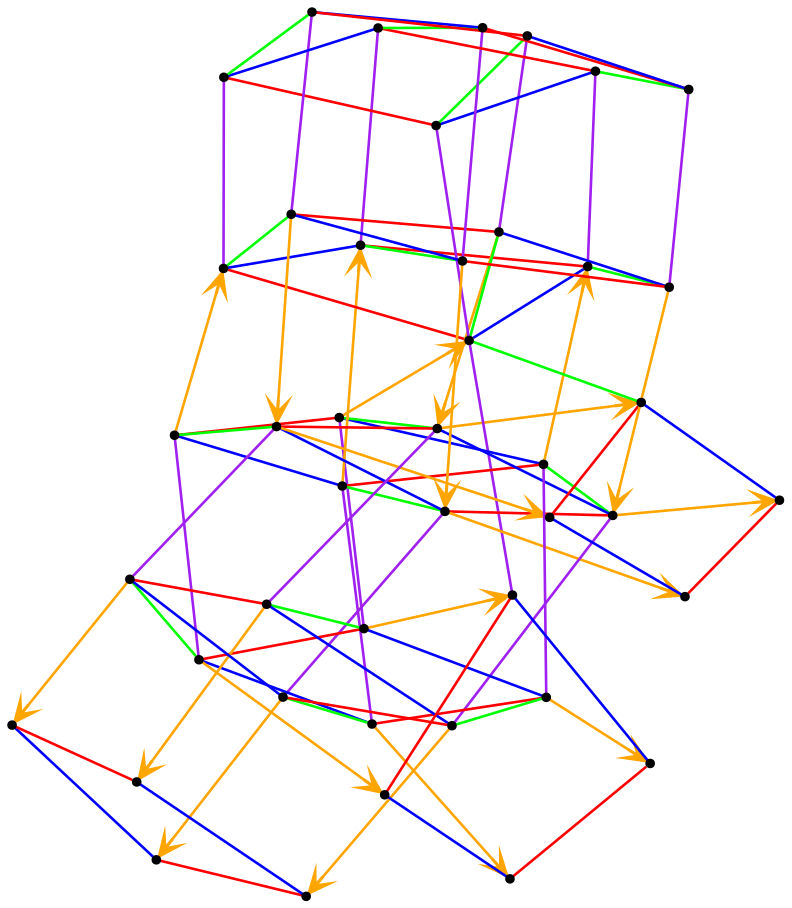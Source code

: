 digraph cayley_graph {
    layout="neato";
    outputorder="edgesfirst";
    bgcolor="#00000000";

    node [shape="point",color="#000000"];
    edge [arrowhead="vee",style="solid",penwidth=1.25];

    // Generators:

    Rt[label="𝐑ₜ"];
    Rp[label="𝐑ₚ"];
    Ip[label="𝐈ₚ"];
    M5[label="𝐌₅"];
    T1[label="𝐓¹"];
    //Ct1[label="𝐂ₜ¹"];
    //Cp1[label="𝐂ₚ¹"];
    //S23[label=<𝐒<sub>⅔</sub>>];
    //S34[label=<𝐒<sub>¾</sub>>];
    //E2[label="𝐄₂"];

    // Generated:

    I[label="𝓘"];

    R[label="𝐑"];

    RIp[label="𝐑𝐈ₚ"];
    RtIp[label="𝐑ₜ𝐈ₚ"];
    RpIp[label="𝐑ₚ𝐈ₚ"];

    RtM5[label="𝐑ₜ𝐌₅"];
    RpM5[label="𝐑ₚ𝐌₅"];
    RM5[label="𝐑𝐌₅"];
    M7[label="𝐌₇"];
    RtM7[label="𝐑ₜ𝐌₇"];
    RpM7[label="𝐑ₚ𝐌₇"];
    RM7[label="𝐑𝐌₇"];

    RtT1[label="𝐑ₜ𝐓¹"];
    RpT1[label="𝐑ₚ𝐓¹"];
    RT1[label="𝐑𝐓¹"];
    IpT1[label="𝐈ₚ𝐓¹"];
    T1Ip[label="𝐓¹𝐈ₚ"];
    M5T1[label="𝐌₅𝐓¹"];
    T1M5[label="𝐓¹𝐌₅"];
    RIpT1[label="𝐑𝐈ₚ𝐓¹"];
    RT1Ip[label="𝐑𝐓¹𝐈ₚ"];
    RtIpT1[label="𝐑ₜ𝐈ₚ𝐓¹"];
    RtT1Ip[label="𝐑ₜ𝐓¹𝐈ₚ"];
    RpIpT1[label="𝐑ₚ𝐈ₚ𝐓¹"];
    RpT1Ip[label="𝐑ₚ𝐓¹𝐈ₚ"];
    RM5T1[label="𝐑𝐌₅𝐓¹"];
    RT1M5[label="𝐑𝐓¹𝐌₅"];
    RtM5T1[label="𝐑ₜ𝐌₅𝐓¹"];
    RtT1M5[label="𝐑ₜ𝐓¹𝐌₅"];
    RpM5T1[label="𝐑ₚ𝐌₅𝐓¹"];
    RpT1M5[label="𝐑ₚ𝐓¹𝐌₅"];
    RM7T1[label="𝐑𝐌₇𝐓¹"];
    RT1M7[label="𝐑𝐓¹𝐌₇"];
    RtM7T1[label="𝐑ₜ𝐌₇𝐓¹"];
    RtT1M7[label="𝐑ₜ𝐓¹𝐌₇"];
    RpM7T1[label="𝐑ₚ𝐌₇𝐓¹"];
    RpT1M7[label="𝐑ₚ𝐓¹𝐌₇"];
    M7T1[label="𝐌₇𝐓¹"];
    T1M7[label="𝐓¹𝐌₇"];

    I -> Rt [dir=none,color=red];
    I -> Rp [dir=none,color=blue];
    I -> Ip [dir=none,color=green];
    I -> M5 [dir=none,color=purple];
    I -> T1 [color=orange];

    //Rt -> I [dir=none,color=red];
    //Rt -> R [dir=none,color=blue];
    //Rt -> RtIp [dir=none,color=green];
    //Rt -> RtM5 [dir=none,color=purple];
    Rt -> RtT1 [color=orange];

    //Rp -> R [dir=none,color=red];
    //Rp -> I [dir=none,color=blue];
    //Rp -> RpIp [dir=none,color=green];
    //Rp -> RpM5 [dir=none,color=purple];
    Rp -> RpT1 [color=orange];

    //Ip -> RtIp [dir=none,color=red];
    //Ip -> RpIp [dir=none,color=blue];
    //Ip -> I [dir=none,color=green];
    //Ip -> M7 [dir=none,color=purple];
    Ip -> IpT1 [color=orange];

    //M5 -> RtM5 [dir=none,color=red];
    //M5 -> RpM5 [dir=none,color=blue];
    //M5 -> M7 [dir=none,color=green];
    //M5 -> I [dir=none,color=purple];
    M5 -> M5T1 [color=orange];

    //T1 -> RtT1 [dir=none,color=red];
    //T1 -> RpT1 [dir=none,color=blue];
    T1 -> IpT1 [dir=none,color=green];
    T1 -> M5T1 [dir=none,color=purple];
    //T1 -> T2 [color=orange];

    R -> Rp [dir=none,color=red];
    R -> Rt [dir=none,color=blue];
    R -> RIp [dir=none,color=green];
    R -> RM5 [dir=none,color=purple];
    R -> RT1 [color=orange];

    RIp -> RpIp [dir=none,color=red];
    RIp -> RtIp [dir=none,color=blue];
    //RIp -> R [dir=none,color=green];
    RIp -> RM7 [dir=none,color=purple];
    RIp -> RIpT1 [color=orange];

    RtIp -> Ip [dir=none,color=red];
    //RtIp -> RIp [dir=none,color=blue];
    RtIp -> Rt [dir=none,color=green];
    RtIp -> RtM7 [dir=none,color=purple];
    RtIp -> RtIpT1 [color=orange];

    //RpIp -> RIp [dir=none,color=red];
    RpIp -> Ip [dir=none,color=blue];
    RpIp -> Rp [dir=none,color=green];
    RpIp -> RpM7 [dir=none,color=purple];
    RpIp -> RpIpT1 [color=orange];

    RtM5 -> M5 [dir=none,color=red];
    RtM5 -> RM5 [dir=none,color=blue];
    RtM5 -> RtM7 [dir=none,color=green];
    RtM5 -> Rt [dir=none,color=purple];
    RtM5 -> RtM5T1 [color=orange];

    RpM5 -> RM5 [dir=none,color=red];
    RpM5 -> M5 [dir=none,color=blue];
    RpM5 -> RpM7 [dir=none,color=green];
    RpM5 -> Rp [dir=none,color=purple];
    RpM5 -> RpM5T1 [color=orange];

    //RM5 -> RpM5 [dir=none,color=red];
    //RM5 -> RtM5 [dir=none,color=blue];
    RM5 -> RM7 [dir=none,color=green];
    //RM5 -> R [dir=none,color=purple];
    RM5 -> RM5T1 [color=orange];

    M7 -> RtM7 [dir=none,color=red];
    M7 -> RpM7 [dir=none,color=blue];
    M7 -> M5 [dir=none,color=green];
    M7 -> Ip [dir=none,color=purple];
    M7 -> M7T1 [color=orange];

    //RtM7 -> M7 [dir=none,color=red];
    RtM7 -> RM7 [dir=none,color=blue];
    //RtM7 -> RtM5 [dir=none,color=green];
    //RtM7 -> RtIp [dir=none,color=purple];
    RtM7 -> RtM7T1 [color=orange];

    RpM7 -> RM7 [dir=none,color=red];
    //RpM7 -> M7 [dir=none,color=blue];
    //RpM7 -> RpM5 [dir=none,color=green];
    //RpM7 -> RpIp [dir=none,color=purple];
    RpM7 -> RpM7T1 [color=orange];

    //RM7 -> RpM7 [dir=none,color=red];
    //RM7 -> RtM7 [dir=none,color=blue];
    //RM7 -> RM5 [dir=none,color=green];
    //RM7 -> RIp [dir=none,color=purple];
    RM7 -> RM7T1 [color=orange];

    RtT1 -> T1 [dir=none,color=red];
    RtT1 -> RT1 [dir=none,color=blue];
    RtT1 -> RtT1Ip [dir=none,color=green];
    RtT1 -> RtT1M5 [dir=none,color=purple];
    //RtT1 -> RtT2 [color=orange];

    RpT1 -> RT1 [dir=none,color=red];
    RpT1 -> T1 [dir=none,color=blue];
    RpT1 -> RpT1Ip [dir=none,color=green];
    RpT1 -> RpT1M5 [dir=none,color=purple];
    //RpT1 -> RpT2 [color=orange];

    //RT1 -> RpT1 [dir=none,color=red];
    //RT1 -> RtT1 [dir=none,color=blue];
    RT1 -> RT1Ip [dir=none,color=green];
    RT1 -> RT1M5 [dir=none,color=purple];
    //RT1 -> RT2 [color=orange];

    IpT1 -> RtIpT1 [dir=none,color=red];
    IpT1 -> RpIpT1 [dir=none,color=blue];
    //IpT1 -> Tm1 [dir=none,color=green];
    //IpT1 -> M5T7 [dir=none,color=purple];
    //IpT1 -> IpT2 [color=orange];

    T1Ip -> RtT1Ip [dir=none,color=red];
    T1Ip -> RpT1Ip [dir=none,color=blue];
    T1Ip -> T1 [dir=none,color=green];
    T1Ip -> T1M7 [dir=none,color=purple];
    T1Ip -> Ip [color=orange];

    M5T1 -> RtM5T1 [dir=none,color=red];
    M5T1 -> RpM5T1 [dir=none,color=blue];
    //M5T1 -> M7Tm1 [dir=none,color=green];
    //M5T1 -> T5 [dir=none,color=purple];
    //M5T1 -> M5T2 [color=orange];

    T1M5 -> RtT1M5 [dir=none,color=red];
    T1M5 -> RpT1M5 [dir=none,color=blue];
    T1M5 -> T1M7 [dir=none,color=green];
    T1M5 -> T1 [dir=none,color=purple];
    //T1M5 -> M5T6 [color=orange];

    RIpT1 -> RpIpT1 [dir=none,color=red];
    RIpT1 -> RtIpT1 [dir=none,color=blue];
    //RIpT1 -> RTm1 [dir=none,color=green];
    //RIpT1 -> RM5T7 [dir=none,color=purple];
    //RIpT1 -> RIpT2 [color=orange];

    RT1Ip -> RpT1Ip [dir=none,color=red];
    RT1Ip -> RtT1Ip [dir=none,color=blue];
    //RT1Ip -> RT1 [dir=none,color=green];
    RT1Ip -> RT1M7 [dir=none,color=purple];
    RT1Ip -> RIp [color=orange];

    //RtIpT1 -> IpT1 [dir=none,color=red];
    //RtIpT1 -> RIpT1 [dir=none,color=blue];
    //RtIpT1 -> RtTm1 [dir=none,color=green];
    //RtIpT1 -> RtM5T7 [dir=none,color=purple];
    //RtIpT1 -> RtIpT2 [color=orange];

    //RtT1Ip -> T1Ip [dir=none,color=red];
    //RtT1Ip -> RT1Ip [dir=none,color=blue];
    //RtT1Ip -> RtT1 [dir=none,color=green];
    RtT1Ip -> RtT1M7 [dir=none,color=purple];
    RtT1Ip -> RtIp [color=orange];

    //RpIpT1 -> RIpT1 [dir=none,color=red];
    //RpIpT1 -> IpT1 [dir=none,color=blue];
    //RpIpT1 -> RpTm1 [dir=none,color=green];
    //RpIpT1 -> RpM5T7 [dir=none,color=purple];
    //RpIpT1 -> RpIpT2 [color=orange];

    //RpT1Ip -> RT1Ip [dir=none,color=red];
    //RpT1Ip -> T1Ip [dir=none,color=blue];
    //RpT1Ip -> RpT1 [dir=none,color=green];
    RpT1Ip -> RpT1M7 [dir=none,color=purple];
    RpT1Ip -> RpIp [color=orange];

    RM5T1 -> RpM5T1 [dir=none,color=red];
    RM5T1 -> RtM5T1 [dir=none,color=blue];
    //RM5T1 -> RM7Tm1 [dir=none,color=green];
    //RM5T1 -> RT5 [dir=none,color=purple];
    //RM5T1 -> RM5T2 [color=orange];

    RT1M5 -> RpT1M5 [dir=none,color=red];
    RT1M5 -> RtT1M5 [dir=none,color=blue];
    RT1M5 -> RT1M7 [dir=none,color=green];
    //RT1M5 -> RT1 [dir=none,color=purple];
    //RT1M5 -> RM5T6 [color=orange];

    //RtM5T1 -> M5T1 [dir=none,color=red];
    //RtM5T1 -> RM5T1 [dir=none,color=blue];
    //RtM5T1 -> RtM7Tm1 [dir=none,color=green];
    //RtM5T1 -> RtT5 [dir=none,color=purple];
    //RtM5T1 -> RtM5T2 [color=orange];

    //RtT1M5 -> T1M5 [dir=none,color=red];
    //RtT1M5 -> RT1M5 [dir=none,color=blue];
    RtT1M5 -> RtT1M7 [dir=none,color=green];
    //RtT1M5 -> RtT1 [dir=none,color=purple];
    //RtT1M5 -> RtM5T6 [color=orange];

    //RpM5T1 -> RM5T1 [dir=none,color=red];
    //RpM5T1 -> M5T1 [dir=none,color=blue];
    //RpM5T1 -> RpM7Tm1 [dir=none,color=green];
    //RpM5T1 -> RpT5 [dir=none,color=purple];
    //RpM5T1 -> RpM5T2 [color=orange];

    //RpT1M5 -> RT1M5 [dir=none,color=red];
    //RpT1M5 -> T1M5 [dir=none,color=blue];
    RpT1M5 -> RpT1M7 [dir=none,color=green];
    //RpT1M5 -> RpT1 [dir=none,color=purple];
    //RpT1M5 -> RpM5T6 [color=orange];

    RM7T1 -> RpM7T1 [dir=none,color=red];
    RM7T1 -> RtM7T1 [dir=none,color=blue];
    //RM7T1 -> RM5Tm1 [dir=none,color=green];
    //RM7T1 -> RIpT5 [dir=none,color=purple];
    //RM7T1 -> RM7T2 [color=orange];

    RT1M7 -> RpT1M7 [dir=none,color=red];
    RT1M7 -> RtT1M7 [dir=none,color=blue];
    //RT1M7 -> RT1M5 [dir=none,color=green];
    //RT1M7 -> RT1Ip [dir=none,color=purple];
    //RT1M7 -> RM7T8 [color=orange];

    RtM7T1 -> M7T1 [dir=none,color=red];
    //RtM7T1 -> RM7T1 [dir=none,color=blue];
    //RtM7T1 -> RtM5Tm1 [dir=none,color=green];
    //RtM7T1 -> RtIpT5 [dir=none,color=purple];
    //RtM7T1 -> RtM7T2 [color=orange];

    RtT1M7 -> T1M7 [dir=none,color=red];
    //RtT1M7 -> RT1M7 [dir=none,color=blue];
    //RtT1M7 -> RtT1M5 [dir=none,color=green];
    //RtT1M7 -> RtT1Ip [dir=none,color=purple];
    //RtT1M7 -> RtM7T8 [color=orange];

    //RpM7T1 -> RM7T1 [dir=none,color=red];
    RpM7T1 -> M7T1 [dir=none,color=blue];
    //RpM7T1 -> RpM5Tm1 [dir=none,color=green];
    //RpM7T1 -> RpIpT5 [dir=none,color=purple];
    //RpM7T1 -> RpM7T2 [color=orange];

    //RpT1M7 -> RT1M7 [dir=none,color=red];
    RpT1M7 -> T1M7 [dir=none,color=blue];
    //RpT1M7 -> RpT1M5 [dir=none,color=green];
    //RpT1M7 -> RpT1Ip [dir=none,color=purple];
    //RpT1M7 -> RpM7T8 [color=orange];

    //M7T1 -> RtM7T1 [dir=none,color=red];
    //M7T1 -> RpM7T1 [dir=none,color=blue];
    //M7T1 -> M5Tm1 [dir=none,color=green];
    //M7T1 -> IpT5 [dir=none,color=purple];
    //M7T1 -> M7T2 [color=orange];

    //T1M7 -> RtT1M7 [dir=none,color=red];
    //T1M7 -> RpT1M7 [dir=none,color=blue];
    //T1M7 -> T1M5 [dir=none,color=green];
    //T1M7 -> T1Ip [dir=none,color=purple];
    //T1M7 -> M7T8 [color=orange];
}
